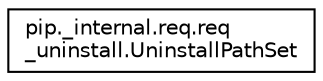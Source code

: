 digraph "Graphical Class Hierarchy"
{
 // LATEX_PDF_SIZE
  edge [fontname="Helvetica",fontsize="10",labelfontname="Helvetica",labelfontsize="10"];
  node [fontname="Helvetica",fontsize="10",shape=record];
  rankdir="LR";
  Node0 [label="pip._internal.req.req\l_uninstall.UninstallPathSet",height=0.2,width=0.4,color="black", fillcolor="white", style="filled",URL="$classpip_1_1__internal_1_1req_1_1req__uninstall_1_1UninstallPathSet.html",tooltip=" "];
}
